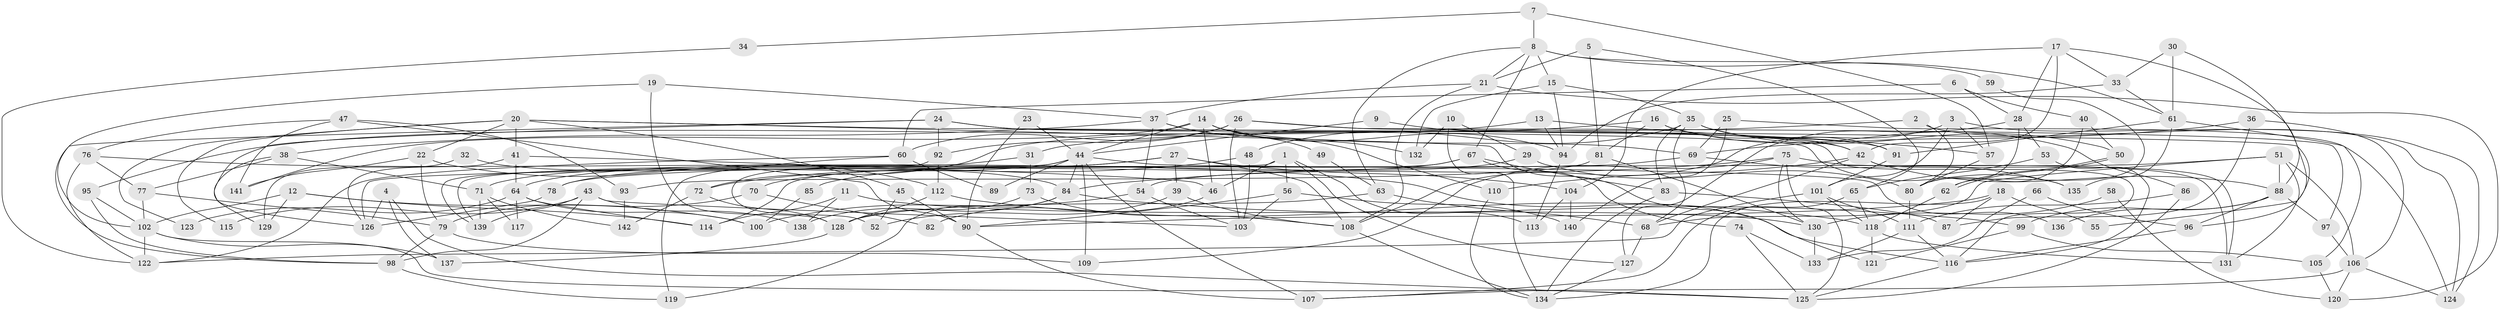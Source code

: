 // coarse degree distribution, {8: 0.13953488372093023, 22: 0.023255813953488372, 9: 0.11627906976744186, 3: 0.06976744186046512, 6: 0.23255813953488372, 4: 0.06976744186046512, 5: 0.16279069767441862, 11: 0.023255813953488372, 13: 0.046511627906976744, 10: 0.046511627906976744, 7: 0.046511627906976744, 2: 0.023255813953488372}
// Generated by graph-tools (version 1.1) at 2025/50/03/04/25 22:50:53]
// undirected, 142 vertices, 284 edges
graph export_dot {
  node [color=gray90,style=filled];
  1;
  2;
  3;
  4;
  5;
  6;
  7;
  8;
  9;
  10;
  11;
  12;
  13;
  14;
  15;
  16;
  17;
  18;
  19;
  20;
  21;
  22;
  23;
  24;
  25;
  26;
  27;
  28;
  29;
  30;
  31;
  32;
  33;
  34;
  35;
  36;
  37;
  38;
  39;
  40;
  41;
  42;
  43;
  44;
  45;
  46;
  47;
  48;
  49;
  50;
  51;
  52;
  53;
  54;
  55;
  56;
  57;
  58;
  59;
  60;
  61;
  62;
  63;
  64;
  65;
  66;
  67;
  68;
  69;
  70;
  71;
  72;
  73;
  74;
  75;
  76;
  77;
  78;
  79;
  80;
  81;
  82;
  83;
  84;
  85;
  86;
  87;
  88;
  89;
  90;
  91;
  92;
  93;
  94;
  95;
  96;
  97;
  98;
  99;
  100;
  101;
  102;
  103;
  104;
  105;
  106;
  107;
  108;
  109;
  110;
  111;
  112;
  113;
  114;
  115;
  116;
  117;
  118;
  119;
  120;
  121;
  122;
  123;
  124;
  125;
  126;
  127;
  128;
  129;
  130;
  131;
  132;
  133;
  134;
  135;
  136;
  137;
  138;
  139;
  140;
  141;
  142;
  1 -- 46;
  1 -- 127;
  1 -- 56;
  1 -- 113;
  1 -- 126;
  2 -- 80;
  2 -- 124;
  2 -- 31;
  3 -- 57;
  3 -- 108;
  3 -- 101;
  3 -- 124;
  4 -- 125;
  4 -- 126;
  4 -- 137;
  5 -- 65;
  5 -- 81;
  5 -- 21;
  6 -- 28;
  6 -- 40;
  6 -- 60;
  7 -- 57;
  7 -- 8;
  7 -- 34;
  8 -- 63;
  8 -- 61;
  8 -- 15;
  8 -- 21;
  8 -- 59;
  8 -- 67;
  9 -- 44;
  9 -- 42;
  10 -- 134;
  10 -- 132;
  10 -- 29;
  11 -- 138;
  11 -- 114;
  11 -- 130;
  12 -- 102;
  12 -- 100;
  12 -- 114;
  12 -- 129;
  13 -- 94;
  13 -- 95;
  13 -- 57;
  14 -- 44;
  14 -- 94;
  14 -- 46;
  14 -- 69;
  14 -- 132;
  14 -- 141;
  15 -- 35;
  15 -- 94;
  15 -- 132;
  16 -- 86;
  16 -- 42;
  16 -- 72;
  16 -- 81;
  17 -- 42;
  17 -- 104;
  17 -- 28;
  17 -- 33;
  17 -- 55;
  18 -- 87;
  18 -- 90;
  18 -- 55;
  18 -- 134;
  19 -- 128;
  19 -- 102;
  19 -- 37;
  20 -- 121;
  20 -- 96;
  20 -- 22;
  20 -- 41;
  20 -- 45;
  20 -- 115;
  20 -- 123;
  21 -- 37;
  21 -- 108;
  21 -- 120;
  22 -- 112;
  22 -- 79;
  22 -- 141;
  23 -- 90;
  23 -- 44;
  24 -- 98;
  24 -- 126;
  24 -- 91;
  24 -- 92;
  24 -- 135;
  25 -- 69;
  25 -- 140;
  25 -- 124;
  26 -- 116;
  26 -- 60;
  26 -- 92;
  26 -- 97;
  26 -- 103;
  27 -- 108;
  27 -- 39;
  27 -- 64;
  27 -- 78;
  27 -- 104;
  28 -- 127;
  28 -- 53;
  28 -- 80;
  29 -- 80;
  29 -- 85;
  30 -- 88;
  30 -- 61;
  30 -- 33;
  31 -- 139;
  31 -- 73;
  32 -- 84;
  32 -- 129;
  33 -- 61;
  33 -- 94;
  34 -- 122;
  35 -- 68;
  35 -- 83;
  35 -- 48;
  35 -- 50;
  35 -- 91;
  36 -- 106;
  36 -- 69;
  36 -- 87;
  37 -- 38;
  37 -- 49;
  37 -- 54;
  37 -- 110;
  38 -- 77;
  38 -- 71;
  38 -- 129;
  39 -- 108;
  39 -- 52;
  40 -- 80;
  40 -- 50;
  41 -- 126;
  41 -- 46;
  41 -- 64;
  42 -- 131;
  42 -- 88;
  42 -- 68;
  42 -- 110;
  43 -- 139;
  43 -- 103;
  43 -- 98;
  43 -- 115;
  43 -- 138;
  44 -- 109;
  44 -- 71;
  44 -- 52;
  44 -- 84;
  44 -- 89;
  44 -- 107;
  44 -- 136;
  45 -- 90;
  45 -- 52;
  46 -- 82;
  47 -- 141;
  47 -- 90;
  47 -- 76;
  47 -- 93;
  48 -- 72;
  48 -- 103;
  49 -- 63;
  50 -- 62;
  50 -- 62;
  51 -- 131;
  51 -- 54;
  51 -- 68;
  51 -- 88;
  51 -- 106;
  53 -- 116;
  53 -- 65;
  54 -- 103;
  54 -- 100;
  56 -- 103;
  56 -- 90;
  56 -- 140;
  57 -- 80;
  58 -- 120;
  58 -- 130;
  59 -- 62;
  60 -- 122;
  60 -- 89;
  60 -- 119;
  61 -- 91;
  61 -- 105;
  61 -- 135;
  62 -- 118;
  63 -- 68;
  63 -- 128;
  64 -- 100;
  64 -- 114;
  64 -- 117;
  64 -- 123;
  65 -- 107;
  65 -- 118;
  66 -- 133;
  66 -- 96;
  67 -- 114;
  67 -- 70;
  67 -- 74;
  67 -- 83;
  68 -- 127;
  69 -- 135;
  69 -- 78;
  70 -- 79;
  70 -- 82;
  71 -- 142;
  71 -- 117;
  71 -- 139;
  72 -- 128;
  72 -- 142;
  73 -- 108;
  73 -- 128;
  74 -- 125;
  74 -- 133;
  75 -- 125;
  75 -- 84;
  75 -- 109;
  75 -- 130;
  75 -- 131;
  76 -- 122;
  76 -- 77;
  76 -- 116;
  77 -- 79;
  77 -- 102;
  78 -- 126;
  79 -- 98;
  79 -- 109;
  80 -- 111;
  81 -- 130;
  81 -- 93;
  83 -- 134;
  83 -- 87;
  84 -- 99;
  84 -- 119;
  84 -- 138;
  85 -- 100;
  86 -- 111;
  86 -- 125;
  88 -- 97;
  88 -- 96;
  88 -- 99;
  88 -- 136;
  90 -- 107;
  91 -- 101;
  92 -- 112;
  92 -- 139;
  93 -- 142;
  94 -- 113;
  95 -- 102;
  95 -- 98;
  96 -- 116;
  97 -- 106;
  98 -- 119;
  99 -- 105;
  99 -- 121;
  101 -- 111;
  101 -- 118;
  101 -- 122;
  102 -- 137;
  102 -- 122;
  102 -- 125;
  104 -- 113;
  104 -- 140;
  105 -- 120;
  106 -- 124;
  106 -- 107;
  106 -- 120;
  108 -- 134;
  110 -- 134;
  111 -- 133;
  111 -- 116;
  112 -- 118;
  112 -- 128;
  116 -- 125;
  118 -- 121;
  118 -- 131;
  127 -- 134;
  128 -- 137;
  130 -- 133;
}
